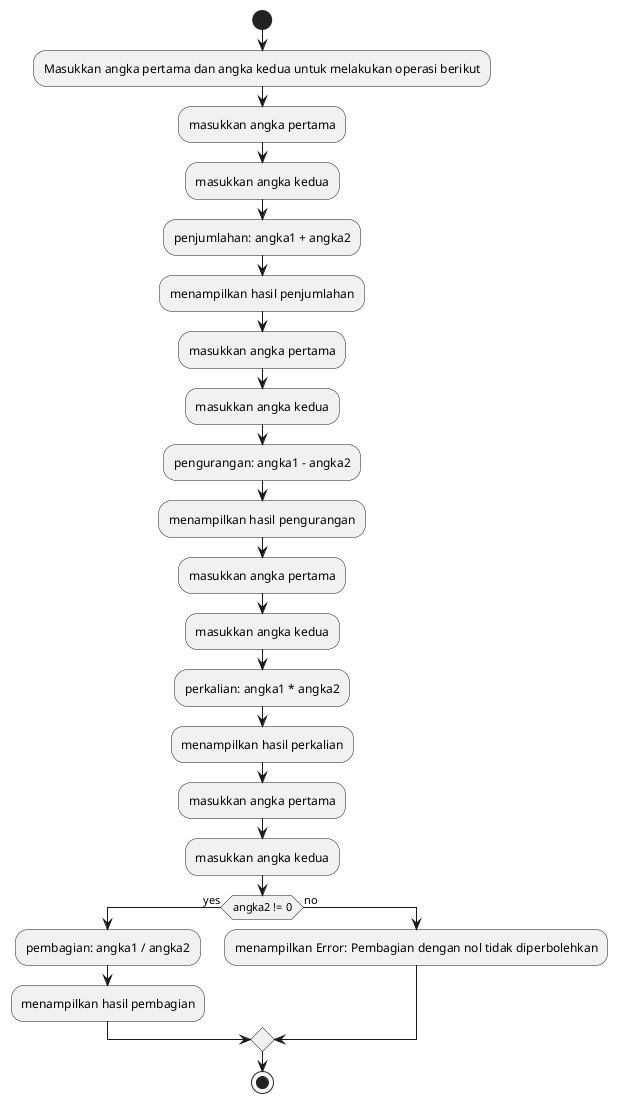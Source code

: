 @startuml

start

:Masukkan angka pertama dan angka kedua untuk melakukan operasi berikut;
:masukkan angka pertama;
:masukkan angka kedua;

:penjumlahan: angka1 + angka2;
:menampilkan hasil penjumlahan;

:masukkan angka pertama;
:masukkan angka kedua;

:pengurangan: angka1 - angka2;
:menampilkan hasil pengurangan;

:masukkan angka pertama;
:masukkan angka kedua;

:perkalian: angka1 * angka2;
:menampilkan hasil perkalian;

:masukkan angka pertama;
:masukkan angka kedua;

if (angka2 != 0) then (yes)
    :pembagian: angka1 / angka2;
    :menampilkan hasil pembagian;
else (no)
    :menampilkan Error: Pembagian dengan nol tidak diperbolehkan;
endif

stop

@enduml
